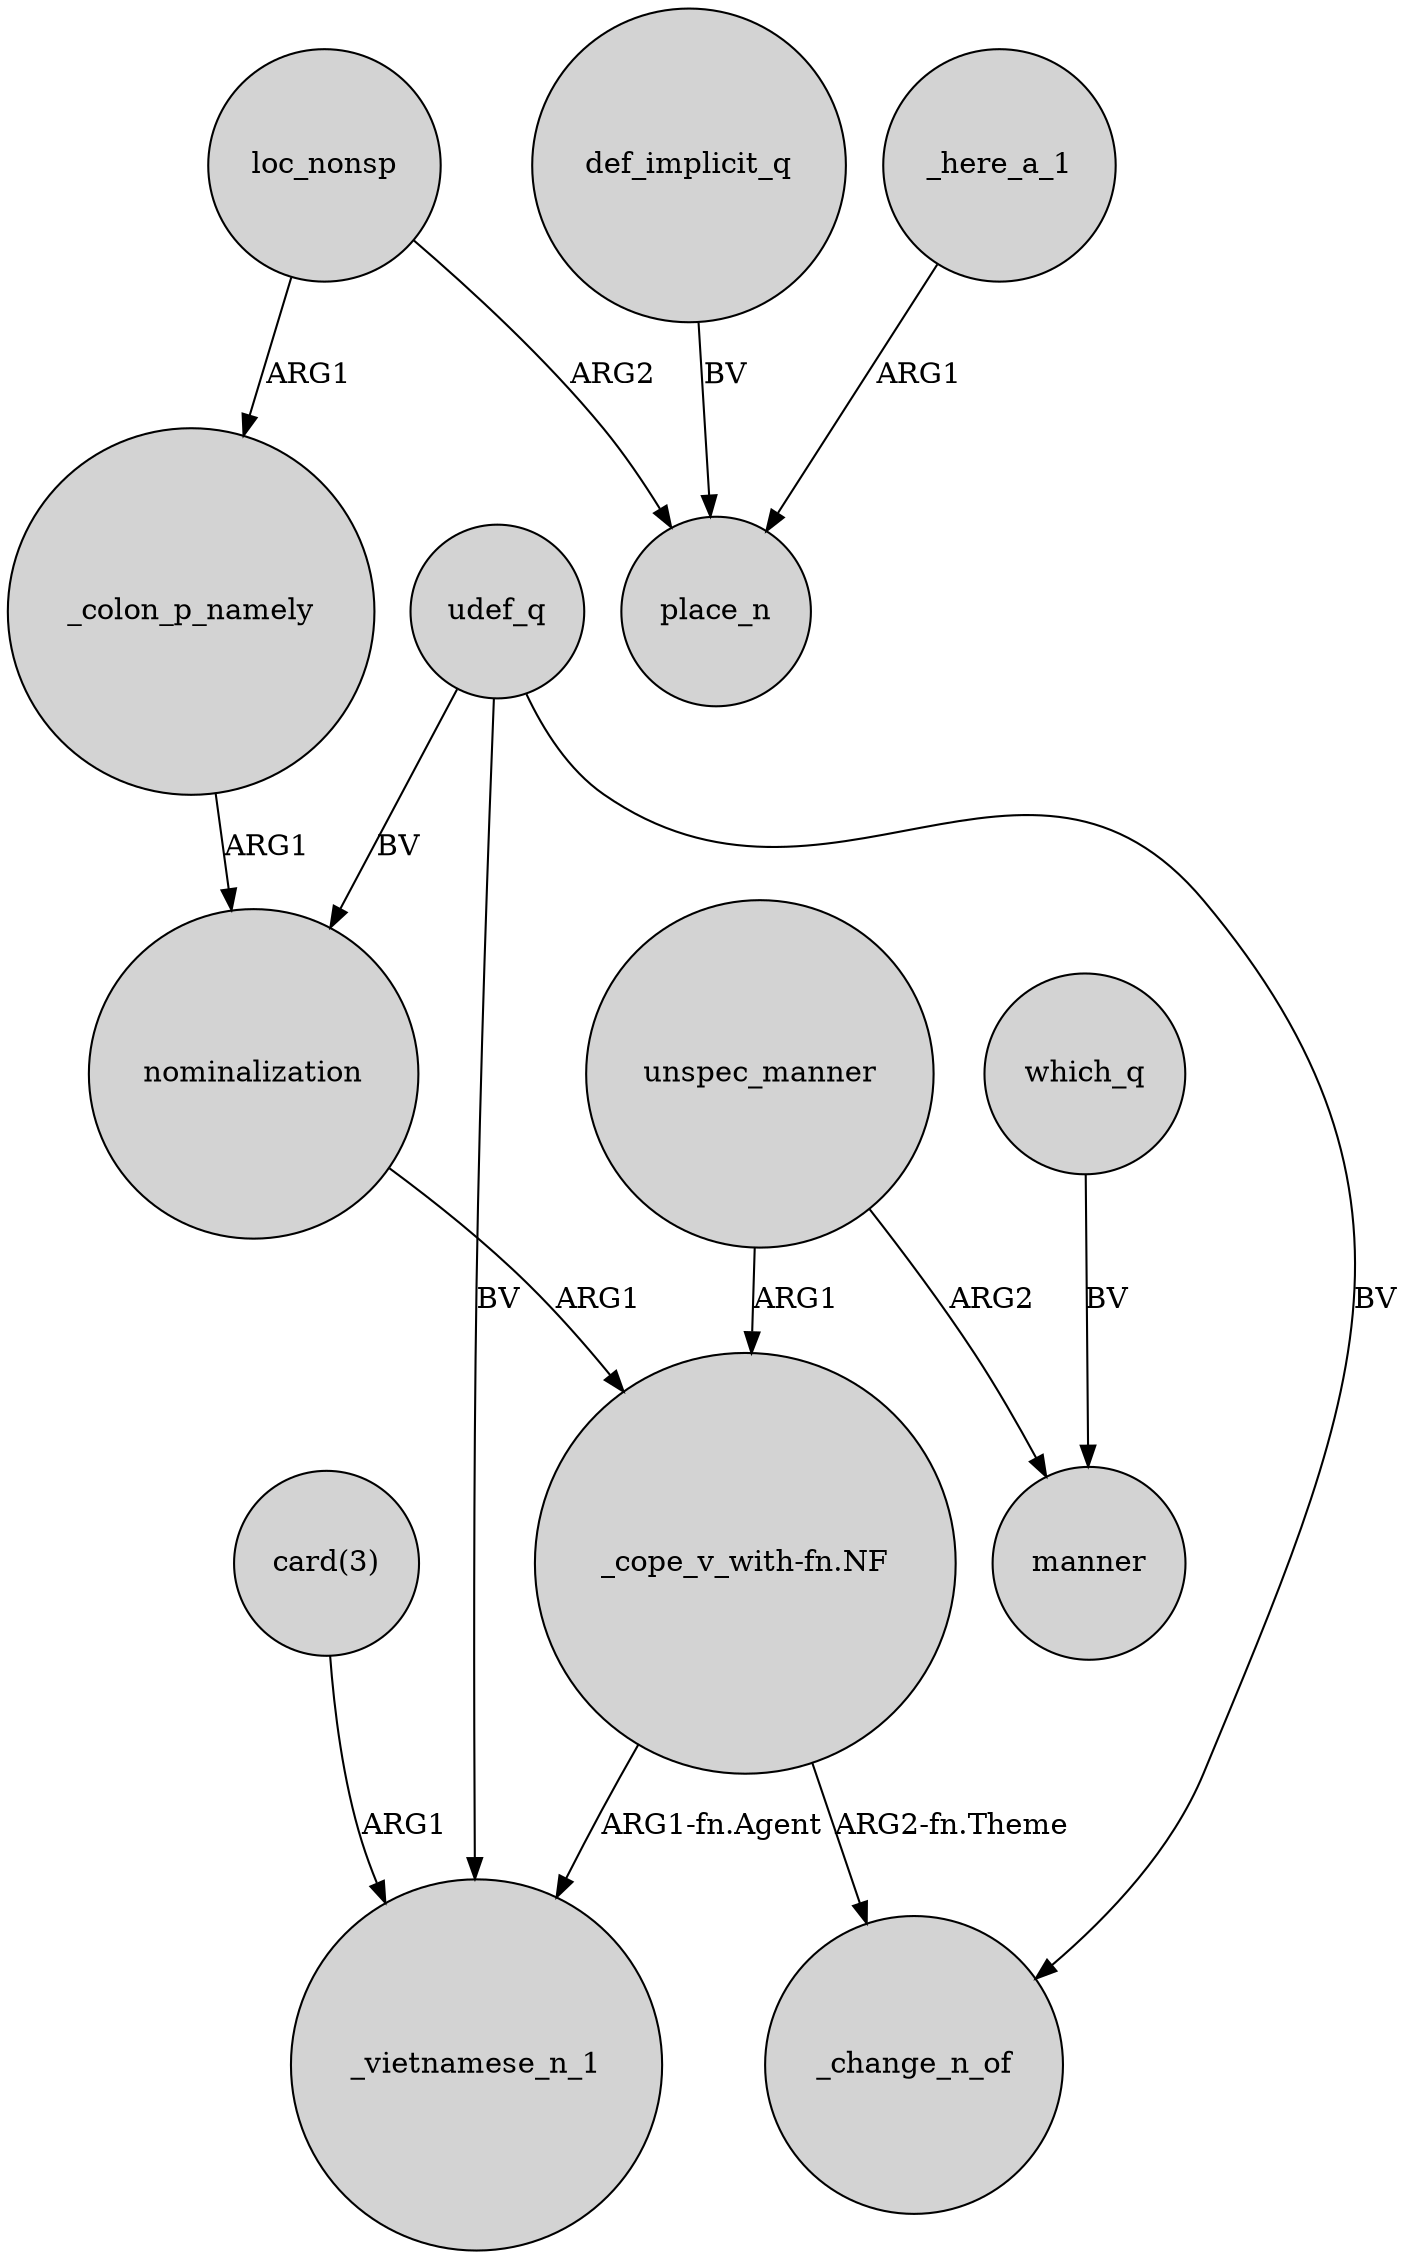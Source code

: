 digraph {
	node [shape=circle style=filled]
	"card(3)" -> _vietnamese_n_1 [label=ARG1]
	udef_q -> _change_n_of [label=BV]
	loc_nonsp -> place_n [label=ARG2]
	loc_nonsp -> _colon_p_namely [label=ARG1]
	def_implicit_q -> place_n [label=BV]
	_here_a_1 -> place_n [label=ARG1]
	which_q -> manner [label=BV]
	"_cope_v_with-fn.NF" -> _change_n_of [label="ARG2-fn.Theme"]
	nominalization -> "_cope_v_with-fn.NF" [label=ARG1]
	unspec_manner -> "_cope_v_with-fn.NF" [label=ARG1]
	_colon_p_namely -> nominalization [label=ARG1]
	unspec_manner -> manner [label=ARG2]
	"_cope_v_with-fn.NF" -> _vietnamese_n_1 [label="ARG1-fn.Agent"]
	udef_q -> nominalization [label=BV]
	udef_q -> _vietnamese_n_1 [label=BV]
}
